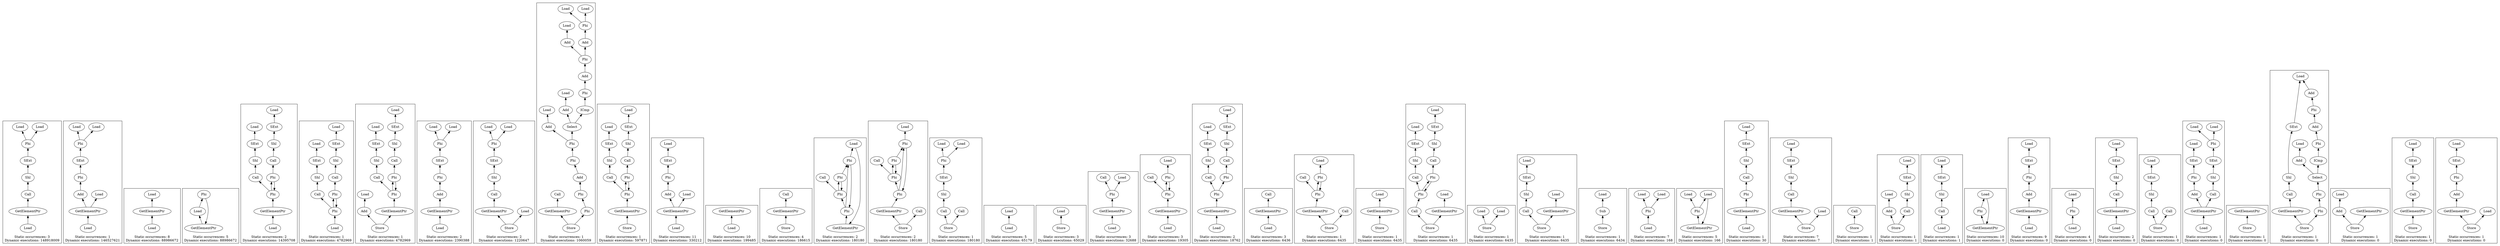 strict digraph {
rankdir=BT
subgraph {
"0_372" [label="Call"]
"0_371" [label="Shl"]
"0_372" -> "0_371"
"0_402" [label="GetElementPtr"]
"0_402" -> "0_372"
"0_403" [label="Load"]
"0_403" -> "0_402"
"0_366" [label="Phi"]
"0_360" [label="Load"]
"0_366" -> "0_360"
"0_523" [label="Load"]
"0_366" -> "0_523"
"0_370" [label="SExt"]
"0_370" -> "0_366"
"0_371" -> "0_370"
cluster=true
label="Static occurrences: 3\nDynamic executions: 148918009"
}
subgraph {
"1_460" [label="Add"]
"1_457" [label="Phi"]
"1_460" -> "1_457"
"1_461" [label="GetElementPtr"]
"1_461" -> "1_460"
"1_455" [label="Load"]
"1_461" -> "1_455"
"1_462" [label="Load"]
"1_462" -> "1_461"
"1_366" [label="Phi"]
"1_360" [label="Load"]
"1_366" -> "1_360"
"1_523" [label="Load"]
"1_366" -> "1_523"
"1_370" [label="SExt"]
"1_457" -> "1_370"
"1_370" -> "1_366"
cluster=true
label="Static occurrences: 1\nDynamic executions: 146527621"
}
subgraph {
"2_131" [label="GetElementPtr"]
"2_130" [label="Load"]
"2_131" -> "2_130"
"2_132" [label="Load"]
"2_132" -> "2_131"
cluster=true
label="Static occurrences: 8\nDynamic executions: 88986672"
}
subgraph {
"3_148" [label="GetElementPtr"]
"3_130" [label="Load"]
"3_148" -> "3_130"
"3_129" [label="Phi"]
"3_130" -> "3_129"
"3_129" -> "3_148"
cluster=true
label="Static occurrences: 5\nDynamic executions: 88986672"
}
subgraph {
"4_550" [label="Call"]
"4_549" [label="Shl"]
"4_550" -> "4_549"
"4_652" [label="Call"]
"4_651" [label="Shl"]
"4_652" -> "4_651"
"4_569" [label="GetElementPtr"]
"4_561" [label="Phi"]
"4_569" -> "4_561"
"4_570" [label="Load"]
"4_570" -> "4_569"
"4_677" [label="Phi"]
"4_677" -> "4_652"
"4_561" -> "4_550"
"4_561" -> "4_677"
"4_677" -> "4_561"
"4_650" [label="SExt"]
"4_649" [label="Load"]
"4_650" -> "4_649"
"4_548" [label="SExt"]
"4_547" [label="Load"]
"4_548" -> "4_547"
"4_549" -> "4_548"
"4_651" -> "4_650"
cluster=true
label="Static occurrences: 2\nDynamic executions: 14395708"
}
subgraph {
"5_550" [label="Call"]
"5_549" [label="Shl"]
"5_550" -> "5_549"
"5_652" [label="Call"]
"5_651" [label="Shl"]
"5_652" -> "5_651"
"5_595" [label="Load"]
"5_561" [label="Phi"]
"5_595" -> "5_561"
"5_677" [label="Phi"]
"5_677" -> "5_652"
"5_561" -> "5_550"
"5_561" -> "5_677"
"5_677" -> "5_561"
"5_650" [label="SExt"]
"5_649" [label="Load"]
"5_650" -> "5_649"
"5_548" [label="SExt"]
"5_547" [label="Load"]
"5_548" -> "5_547"
"5_549" -> "5_548"
"5_651" -> "5_650"
cluster=true
label="Static occurrences: 1\nDynamic executions: 4782969"
}
subgraph {
"6_577" [label="Add"]
"6_570" [label="Load"]
"6_577" -> "6_570"
"6_550" [label="Call"]
"6_549" [label="Shl"]
"6_550" -> "6_549"
"6_652" [label="Call"]
"6_651" [label="Shl"]
"6_652" -> "6_651"
"6_569" [label="GetElementPtr"]
"6_561" [label="Phi"]
"6_569" -> "6_561"
"6_677" [label="Phi"]
"6_677" -> "6_652"
"6_561" -> "6_550"
"6_561" -> "6_677"
"6_677" -> "6_561"
"6_650" [label="SExt"]
"6_649" [label="Load"]
"6_650" -> "6_649"
"6_548" [label="SExt"]
"6_547" [label="Load"]
"6_548" -> "6_547"
"6_549" -> "6_548"
"6_651" -> "6_650"
"6_578" [label="Store"]
"6_578" -> "6_577"
"6_578" -> "6_569"
cluster=true
label="Static occurrences: 1\nDynamic executions: 4782969"
}
subgraph {
"7_401" [label="Add"]
"7_400" [label="Phi"]
"7_401" -> "7_400"
"7_404" [label="GetElementPtr"]
"7_404" -> "7_401"
"7_405" [label="Load"]
"7_405" -> "7_404"
"7_366" [label="Phi"]
"7_360" [label="Load"]
"7_366" -> "7_360"
"7_523" [label="Load"]
"7_366" -> "7_523"
"7_370" [label="SExt"]
"7_400" -> "7_370"
"7_370" -> "7_366"
cluster=true
label="Static occurrences: 2\nDynamic executions: 2390388"
}
subgraph {
"8_372" [label="Call"]
"8_371" [label="Shl"]
"8_372" -> "8_371"
"8_387" [label="GetElementPtr"]
"8_387" -> "8_372"
"8_366" [label="Phi"]
"8_360" [label="Load"]
"8_366" -> "8_360"
"8_523" [label="Load"]
"8_366" -> "8_523"
"8_370" [label="SExt"]
"8_370" -> "8_366"
"8_371" -> "8_370"
"8_388" [label="Store"]
"8_388" -> "8_387"
"8_375" [label="Load"]
"8_388" -> "8_375"
cluster=true
label="Static occurrences: 2\nDynamic executions: 1220647"
}
subgraph {
"9_485" [label="Add"]
"9_484" [label="Load"]
"9_485" -> "9_484"
"9_514" [label="Add"]
"9_513" [label="Load"]
"9_514" -> "9_513"
"9_483" [label="Add"]
"9_482" [label="Load"]
"9_483" -> "9_482"
"9_528" [label="Add"]
"9_526" [label="Phi"]
"9_528" -> "9_526"
"9_522" [label="Add"]
"9_518" [label="Phi"]
"9_522" -> "9_518"
"9_516" [label="Add"]
"9_366" [label="Phi"]
"9_516" -> "9_366"
"9_393" [label="GetElementPtr"]
"9_372" [label="Call"]
"9_393" -> "9_372"
"9_373" [label="ICmp"]
"9_369" [label="Phi"]
"9_373" -> "9_369"
"9_369" -> "9_522"
"9_519" [label="Phi"]
"9_519" -> "9_485"
"9_518" -> "9_516"
"9_359" [label="Phi"]
"9_359" -> "9_528"
"9_518" -> "9_483"
"9_360" [label="Load"]
"9_366" -> "9_360"
"9_523" [label="Load"]
"9_366" -> "9_523"
"9_368" [label="Phi"]
"9_368" -> "9_359"
"9_526" -> "9_519"
"9_515" [label="Select"]
"9_519" -> "9_515"
"9_515" -> "9_514"
"9_515" -> "9_373"
"9_394" [label="Store"]
"9_394" -> "9_393"
"9_394" -> "9_368"
cluster=true
label="Static occurrences: 1\nDynamic executions: 1060059"
}
subgraph {
"10_550" [label="Call"]
"10_549" [label="Shl"]
"10_550" -> "10_549"
"10_652" [label="Call"]
"10_651" [label="Shl"]
"10_652" -> "10_651"
"10_569" [label="GetElementPtr"]
"10_561" [label="Phi"]
"10_569" -> "10_561"
"10_677" [label="Phi"]
"10_677" -> "10_652"
"10_561" -> "10_550"
"10_561" -> "10_677"
"10_677" -> "10_561"
"10_650" [label="SExt"]
"10_649" [label="Load"]
"10_650" -> "10_649"
"10_548" [label="SExt"]
"10_547" [label="Load"]
"10_548" -> "10_547"
"10_549" -> "10_548"
"10_651" -> "10_650"
"10_574" [label="Store"]
"10_574" -> "10_569"
cluster=true
label="Static occurrences: 1\nDynamic executions: 597871"
}
subgraph {
"11_137" [label="Add"]
"11_134" [label="Phi"]
"11_137" -> "11_134"
"11_138" [label="GetElementPtr"]
"11_138" -> "11_137"
"11_132" [label="Load"]
"11_138" -> "11_132"
"11_139" [label="Load"]
"11_139" -> "11_138"
"11_127" [label="SExt"]
"11_134" -> "11_127"
"11_126" [label="Load"]
"11_127" -> "11_126"
cluster=true
label="Static occurrences: 11\nDynamic executions: 330212"
}
subgraph {
"12_25" [label="Load"]
"12_24" [label="GetElementPtr"]
"12_25" -> "12_24"
cluster=true
label="Static occurrences: 10\nDynamic executions: 199485"
}
subgraph {
"13_353" [label="GetElementPtr"]
"13_352" [label="Call"]
"13_353" -> "13_352"
"13_354" [label="Store"]
"13_354" -> "13_353"
cluster=true
label="Static occurrences: 4\nDynamic executions: 186615"
}
subgraph {
"14_430" [label="GetElementPtr"]
"14_367" [label="Phi"]
"14_430" -> "14_367"
"14_448" [label="Load"]
"14_448" -> "14_430"
"14_358" [label="Phi"]
"14_352" [label="Call"]
"14_358" -> "14_352"
"14_520" [label="Phi"]
"14_520" -> "14_448"
"14_520" -> "14_367"
"14_367" -> "14_358"
"14_527" [label="Phi"]
"14_527" -> "14_358"
"14_367" -> "14_520"
"14_527" -> "14_520"
"14_358" -> "14_527"
cluster=true
label="Static occurrences: 2\nDynamic executions: 180180"
}
subgraph {
"15_430" [label="GetElementPtr"]
"15_367" [label="Phi"]
"15_430" -> "15_367"
"15_358" [label="Phi"]
"15_352" [label="Call"]
"15_358" -> "15_352"
"15_520" [label="Phi"]
"15_448" [label="Load"]
"15_520" -> "15_448"
"15_520" -> "15_367"
"15_367" -> "15_358"
"15_527" [label="Phi"]
"15_527" -> "15_358"
"15_367" -> "15_520"
"15_527" -> "15_520"
"15_358" -> "15_527"
"15_431" [label="Store"]
"15_429" [label="Call"]
"15_431" -> "15_429"
"15_431" -> "15_430"
cluster=true
label="Static occurrences: 2\nDynamic executions: 180180"
}
subgraph {
"16_432" [label="Call"]
"16_371" [label="Shl"]
"16_432" -> "16_371"
"16_366" [label="Phi"]
"16_360" [label="Load"]
"16_366" -> "16_360"
"16_523" [label="Load"]
"16_366" -> "16_523"
"16_370" [label="SExt"]
"16_370" -> "16_366"
"16_371" -> "16_370"
"16_445" [label="Store"]
"16_445" -> "16_432"
"16_429" [label="Call"]
"16_445" -> "16_429"
cluster=true
label="Static occurrences: 1\nDynamic executions: 180180"
}
subgraph {
"17_150" [label="Load"]
"17_130" [label="Load"]
"17_150" -> "17_130"
cluster=true
label="Static occurrences: 5\nDynamic executions: 65179"
}
subgraph {
"18_474" [label="Store"]
"18_473" [label="Load"]
"18_474" -> "18_473"
cluster=true
label="Static occurrences: 3\nDynamic executions: 65029"
}
subgraph {
"19_1000" [label="GetElementPtr"]
"19_999" [label="Phi"]
"19_1000" -> "19_999"
"19_1001" [label="Load"]
"19_1001" -> "19_1000"
"19_962" [label="Call"]
"19_999" -> "19_962"
"19_1019" [label="Load"]
"19_999" -> "19_1019"
cluster=true
label="Static occurrences: 3\nDynamic executions: 32688"
}
subgraph {
"20_610" [label="GetElementPtr"]
"20_562" [label="Phi"]
"20_610" -> "20_562"
"20_632" [label="Load"]
"20_632" -> "20_610"
"20_545" [label="Call"]
"20_562" -> "20_545"
"20_678" [label="Phi"]
"20_643" [label="Load"]
"20_678" -> "20_643"
"20_678" -> "20_562"
"20_562" -> "20_678"
cluster=true
label="Static occurrences: 3\nDynamic executions: 19305"
}
subgraph {
"21_1058" [label="Call"]
"21_1057" [label="Shl"]
"21_1058" -> "21_1057"
"21_967" [label="Call"]
"21_966" [label="Shl"]
"21_967" -> "21_966"
"21_1009" [label="GetElementPtr"]
"21_995" [label="Phi"]
"21_1009" -> "21_995"
"21_1010" [label="Load"]
"21_1010" -> "21_1009"
"21_995" -> "21_967"
"21_1072" [label="Phi"]
"21_1072" -> "21_1058"
"21_995" -> "21_1072"
"21_965" [label="SExt"]
"21_964" [label="Load"]
"21_965" -> "21_964"
"21_997" [label="SExt"]
"21_996" [label="Load"]
"21_997" -> "21_996"
"21_1057" -> "21_997"
"21_966" -> "21_965"
cluster=true
label="Static occurrences: 2\nDynamic executions: 18762"
}
subgraph {
"22_353" [label="GetElementPtr"]
"22_352" [label="Call"]
"22_353" -> "22_352"
"22_532" [label="Load"]
"22_532" -> "22_353"
cluster=true
label="Static occurrences: 3\nDynamic executions: 6436"
}
subgraph {
"23_610" [label="GetElementPtr"]
"23_562" [label="Phi"]
"23_610" -> "23_562"
"23_545" [label="Call"]
"23_562" -> "23_545"
"23_678" [label="Phi"]
"23_643" [label="Load"]
"23_678" -> "23_643"
"23_678" -> "23_562"
"23_562" -> "23_678"
"23_611" [label="Store"]
"23_609" [label="Call"]
"23_611" -> "23_609"
"23_611" -> "23_610"
cluster=true
label="Static occurrences: 1\nDynamic executions: 6435"
}
subgraph {
"24_641" [label="GetElementPtr"]
"24_636" [label="Load"]
"24_641" -> "24_636"
"24_642" [label="Store"]
"24_642" -> "24_641"
cluster=true
label="Static occurrences: 1\nDynamic executions: 6435"
}
subgraph {
"25_635" [label="Call"]
"25_561" [label="Phi"]
"25_635" -> "25_561"
"25_550" [label="Call"]
"25_549" [label="Shl"]
"25_550" -> "25_549"
"25_652" [label="Call"]
"25_651" [label="Shl"]
"25_652" -> "25_651"
"25_637" [label="GetElementPtr"]
"25_636" [label="Load"]
"25_637" -> "25_636"
"25_677" [label="Phi"]
"25_677" -> "25_652"
"25_561" -> "25_550"
"25_561" -> "25_677"
"25_677" -> "25_561"
"25_650" [label="SExt"]
"25_649" [label="Load"]
"25_650" -> "25_649"
"25_548" [label="SExt"]
"25_547" [label="Load"]
"25_548" -> "25_547"
"25_549" -> "25_548"
"25_651" -> "25_650"
"25_638" [label="Store"]
"25_638" -> "25_635"
"25_638" -> "25_637"
cluster=true
label="Static occurrences: 1\nDynamic executions: 6435"
}
subgraph {
"26_640" [label="Store"]
"26_636" [label="Load"]
"26_640" -> "26_636"
"26_639" [label="Load"]
"26_640" -> "26_639"
cluster=true
label="Static occurrences: 1\nDynamic executions: 6435"
}
subgraph {
"27_619" [label="Call"]
"27_618" [label="Shl"]
"27_619" -> "27_618"
"27_633" [label="GetElementPtr"]
"27_632" [label="Load"]
"27_633" -> "27_632"
"27_617" [label="SExt"]
"27_590" [label="Load"]
"27_617" -> "27_590"
"27_618" -> "27_617"
"27_634" [label="Store"]
"27_634" -> "27_619"
"27_634" -> "27_633"
cluster=true
label="Static occurrences: 1\nDynamic executions: 6435"
}
subgraph {
"28_538" [label="Store"]
"28_537" [label="Sub"]
"28_538" -> "28_537"
"28_536" [label="Load"]
"28_537" -> "28_536"
cluster=true
label="Static occurrences: 1\nDynamic executions: 6434"
}
subgraph {
"29_259" [label="Load"]
"29_258" [label="Phi"]
"29_259" -> "29_258"
"29_283" [label="Load"]
"29_258" -> "29_283"
"29_255" [label="Load"]
"29_258" -> "29_255"
cluster=true
label="Static occurrences: 7\nDynamic executions: 168"
}
subgraph {
"30_282" [label="GetElementPtr"]
"30_258" [label="Phi"]
"30_282" -> "30_258"
"30_283" [label="Load"]
"30_283" -> "30_282"
"30_258" -> "30_283"
"30_255" [label="Load"]
"30_258" -> "30_255"
cluster=true
label="Static occurrences: 5\nDynamic executions: 166"
}
subgraph {
"31_1058" [label="Call"]
"31_1057" [label="Shl"]
"31_1058" -> "31_1057"
"31_1076" [label="GetElementPtr"]
"31_1072" [label="Phi"]
"31_1076" -> "31_1072"
"31_1077" [label="Load"]
"31_1077" -> "31_1076"
"31_1072" -> "31_1058"
"31_997" [label="SExt"]
"31_996" [label="Load"]
"31_997" -> "31_996"
"31_1057" -> "31_997"
cluster=true
label="Static occurrences: 1\nDynamic executions: 30"
}
subgraph {
"32_324" [label="Call"]
"32_323" [label="Shl"]
"32_324" -> "32_323"
"32_339" [label="GetElementPtr"]
"32_339" -> "32_324"
"32_322" [label="SExt"]
"32_321" [label="Load"]
"32_322" -> "32_321"
"32_323" -> "32_322"
"32_340" [label="Store"]
"32_340" -> "32_339"
"32_327" [label="Load"]
"32_340" -> "32_327"
cluster=true
label="Static occurrences: 7\nDynamic executions: 7"
}
subgraph {
"33_615" [label="Store"]
"33_609" [label="Call"]
"33_615" -> "33_609"
cluster=true
label="Static occurrences: 1\nDynamic executions: 1"
}
subgraph {
"34_558" [label="Add"]
"34_557" [label="Load"]
"34_558" -> "34_557"
"34_550" [label="Call"]
"34_549" [label="Shl"]
"34_550" -> "34_549"
"34_548" [label="SExt"]
"34_547" [label="Load"]
"34_548" -> "34_547"
"34_549" -> "34_548"
"34_559" [label="Store"]
"34_559" -> "34_558"
"34_559" -> "34_550"
cluster=true
label="Static occurrences: 1\nDynamic executions: 1"
}
subgraph {
"35_550" [label="Call"]
"35_549" [label="Shl"]
"35_550" -> "35_549"
"35_557" [label="Load"]
"35_557" -> "35_550"
"35_548" [label="SExt"]
"35_547" [label="Load"]
"35_548" -> "35_547"
"35_549" -> "35_548"
cluster=true
label="Static occurrences: 1\nDynamic executions: 1"
}
subgraph {
"36_221" [label="GetElementPtr"]
"36_197" [label="Phi"]
"36_221" -> "36_197"
"36_222" [label="Load"]
"36_222" -> "36_221"
"36_197" -> "36_222"
cluster=true
label="Static occurrences: 10\nDynamic executions: 0"
}
subgraph {
"37_50" [label="Add"]
"37_49" [label="Phi"]
"37_50" -> "37_49"
"37_51" [label="GetElementPtr"]
"37_51" -> "37_50"
"37_52" [label="Load"]
"37_52" -> "37_51"
"37_47" [label="SExt"]
"37_49" -> "37_47"
"37_44" [label="Load"]
"37_47" -> "37_44"
cluster=true
label="Static occurrences: 9\nDynamic executions: 0"
}
subgraph {
"38_198" [label="Load"]
"38_197" [label="Phi"]
"38_198" -> "38_197"
"38_222" [label="Load"]
"38_197" -> "38_222"
cluster=true
label="Static occurrences: 4\nDynamic executions: 0"
}
subgraph {
"39_712" [label="Call"]
"39_694" [label="Shl"]
"39_712" -> "39_694"
"39_739" [label="GetElementPtr"]
"39_739" -> "39_712"
"39_740" [label="Load"]
"39_740" -> "39_739"
"39_693" [label="SExt"]
"39_691" [label="Load"]
"39_693" -> "39_691"
"39_694" -> "39_693"
cluster=true
label="Static occurrences: 2\nDynamic executions: 0"
}
subgraph {
"40_768" [label="Call"]
"40_694" [label="Shl"]
"40_768" -> "40_694"
"40_693" [label="SExt"]
"40_691" [label="Load"]
"40_693" -> "40_691"
"40_694" -> "40_693"
"40_772" [label="Store"]
"40_772" -> "40_768"
"40_765" [label="Call"]
"40_772" -> "40_765"
cluster=true
label="Static occurrences: 1\nDynamic executions: 0"
}
subgraph {
"41_499" [label="Add"]
"41_496" [label="Phi"]
"41_499" -> "41_496"
"41_372" [label="Call"]
"41_371" [label="Shl"]
"41_372" -> "41_371"
"41_502" [label="GetElementPtr"]
"41_502" -> "41_499"
"41_502" -> "41_372"
"41_503" [label="Load"]
"41_503" -> "41_502"
"41_366" [label="Phi"]
"41_360" [label="Load"]
"41_366" -> "41_360"
"41_523" [label="Load"]
"41_366" -> "41_523"
"41_487" [label="SExt"]
"41_496" -> "41_487"
"41_482" [label="Load"]
"41_487" -> "41_482"
"41_370" [label="SExt"]
"41_370" -> "41_366"
"41_371" -> "41_370"
cluster=true
label="Static occurrences: 1\nDynamic executions: 0"
}
subgraph {
"42_29" [label="Store"]
"42_24" [label="GetElementPtr"]
"42_29" -> "42_24"
cluster=true
label="Static occurrences: 1\nDynamic executions: 0"
}
subgraph {
"43_697" [label="Add"]
"43_691" [label="Load"]
"43_697" -> "43_691"
"43_696" [label="Add"]
"43_688" [label="Load"]
"43_696" -> "43_688"
"43_783" [label="Add"]
"43_779" [label="Phi"]
"43_783" -> "43_779"
"43_712" [label="Call"]
"43_694" [label="Shl"]
"43_712" -> "43_694"
"43_731" [label="GetElementPtr"]
"43_731" -> "43_712"
"43_713" [label="ICmp"]
"43_711" [label="Phi"]
"43_713" -> "43_711"
"43_779" -> "43_697"
"43_711" -> "43_783"
"43_710" [label="Phi"]
"43_780" [label="Phi"]
"43_710" -> "43_780"
"43_777" [label="Select"]
"43_780" -> "43_777"
"43_777" -> "43_696"
"43_777" -> "43_713"
"43_693" [label="SExt"]
"43_693" -> "43_691"
"43_694" -> "43_693"
"43_732" [label="Store"]
"43_732" -> "43_731"
"43_732" -> "43_710"
cluster=true
label="Static occurrences: 1\nDynamic executions: 0"
}
subgraph {
"44_32" [label="Add"]
"44_25" [label="Load"]
"44_32" -> "44_25"
"44_33" [label="Store"]
"44_33" -> "44_32"
"44_24" [label="GetElementPtr"]
"44_33" -> "44_24"
cluster=true
label="Static occurrences: 1\nDynamic executions: 0"
}
subgraph {
"45_324" [label="Call"]
"45_323" [label="Shl"]
"45_324" -> "45_323"
"45_345" [label="GetElementPtr"]
"45_345" -> "45_324"
"45_322" [label="SExt"]
"45_321" [label="Load"]
"45_322" -> "45_321"
"45_323" -> "45_322"
"45_346" [label="Store"]
"45_346" -> "45_345"
cluster=true
label="Static occurrences: 1\nDynamic executions: 0"
}
subgraph {
"46_50" [label="Add"]
"46_49" [label="Phi"]
"46_50" -> "46_49"
"46_51" [label="GetElementPtr"]
"46_51" -> "46_50"
"46_47" [label="SExt"]
"46_49" -> "46_47"
"46_44" [label="Load"]
"46_47" -> "46_44"
"46_57" [label="Store"]
"46_57" -> "46_51"
"46_54" [label="Load"]
"46_57" -> "46_54"
cluster=true
label="Static occurrences: 1\nDynamic executions: 0"
}
}
